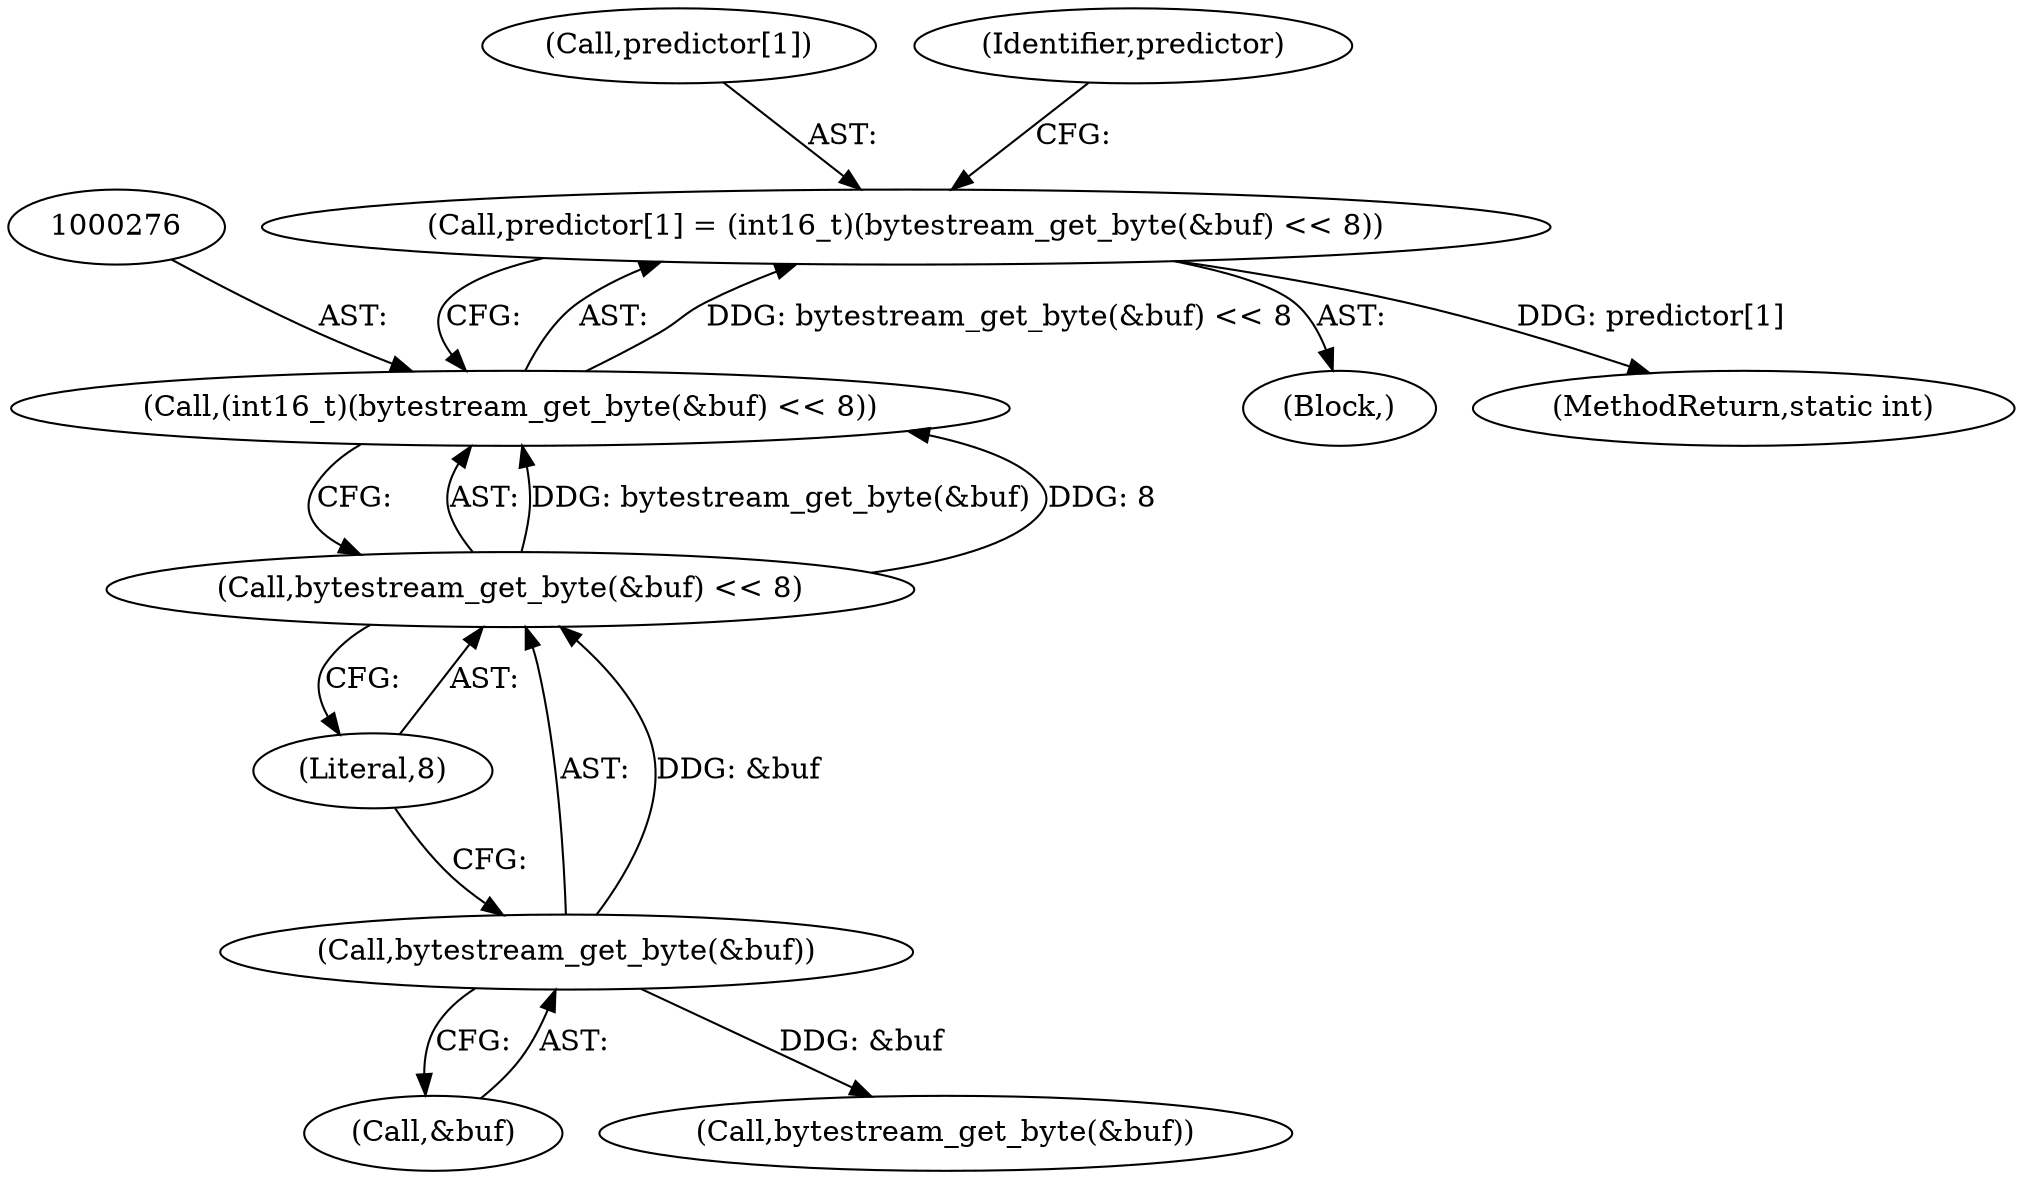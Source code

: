 digraph "0_libav_ce7aee9b733134649a6ce2fa743e51733f33e67e@array" {
"1000271" [label="(Call,predictor[1] = (int16_t)(bytestream_get_byte(&buf) << 8))"];
"1000275" [label="(Call,(int16_t)(bytestream_get_byte(&buf) << 8))"];
"1000277" [label="(Call,bytestream_get_byte(&buf) << 8)"];
"1000278" [label="(Call,bytestream_get_byte(&buf))"];
"1000271" [label="(Call,predictor[1] = (int16_t)(bytestream_get_byte(&buf) << 8))"];
"1000281" [label="(Literal,8)"];
"1000272" [label="(Call,predictor[1])"];
"1000275" [label="(Call,(int16_t)(bytestream_get_byte(&buf) << 8))"];
"1000270" [label="(Block,)"];
"1000277" [label="(Call,bytestream_get_byte(&buf) << 8)"];
"1000284" [label="(Identifier,predictor)"];
"1000690" [label="(MethodReturn,static int)"];
"1000279" [label="(Call,&buf)"];
"1000289" [label="(Call,bytestream_get_byte(&buf))"];
"1000278" [label="(Call,bytestream_get_byte(&buf))"];
"1000271" -> "1000270"  [label="AST: "];
"1000271" -> "1000275"  [label="CFG: "];
"1000272" -> "1000271"  [label="AST: "];
"1000275" -> "1000271"  [label="AST: "];
"1000284" -> "1000271"  [label="CFG: "];
"1000271" -> "1000690"  [label="DDG: predictor[1]"];
"1000275" -> "1000271"  [label="DDG: bytestream_get_byte(&buf) << 8"];
"1000275" -> "1000277"  [label="CFG: "];
"1000276" -> "1000275"  [label="AST: "];
"1000277" -> "1000275"  [label="AST: "];
"1000277" -> "1000275"  [label="DDG: bytestream_get_byte(&buf)"];
"1000277" -> "1000275"  [label="DDG: 8"];
"1000277" -> "1000281"  [label="CFG: "];
"1000278" -> "1000277"  [label="AST: "];
"1000281" -> "1000277"  [label="AST: "];
"1000278" -> "1000277"  [label="DDG: &buf"];
"1000278" -> "1000279"  [label="CFG: "];
"1000279" -> "1000278"  [label="AST: "];
"1000281" -> "1000278"  [label="CFG: "];
"1000278" -> "1000289"  [label="DDG: &buf"];
}
